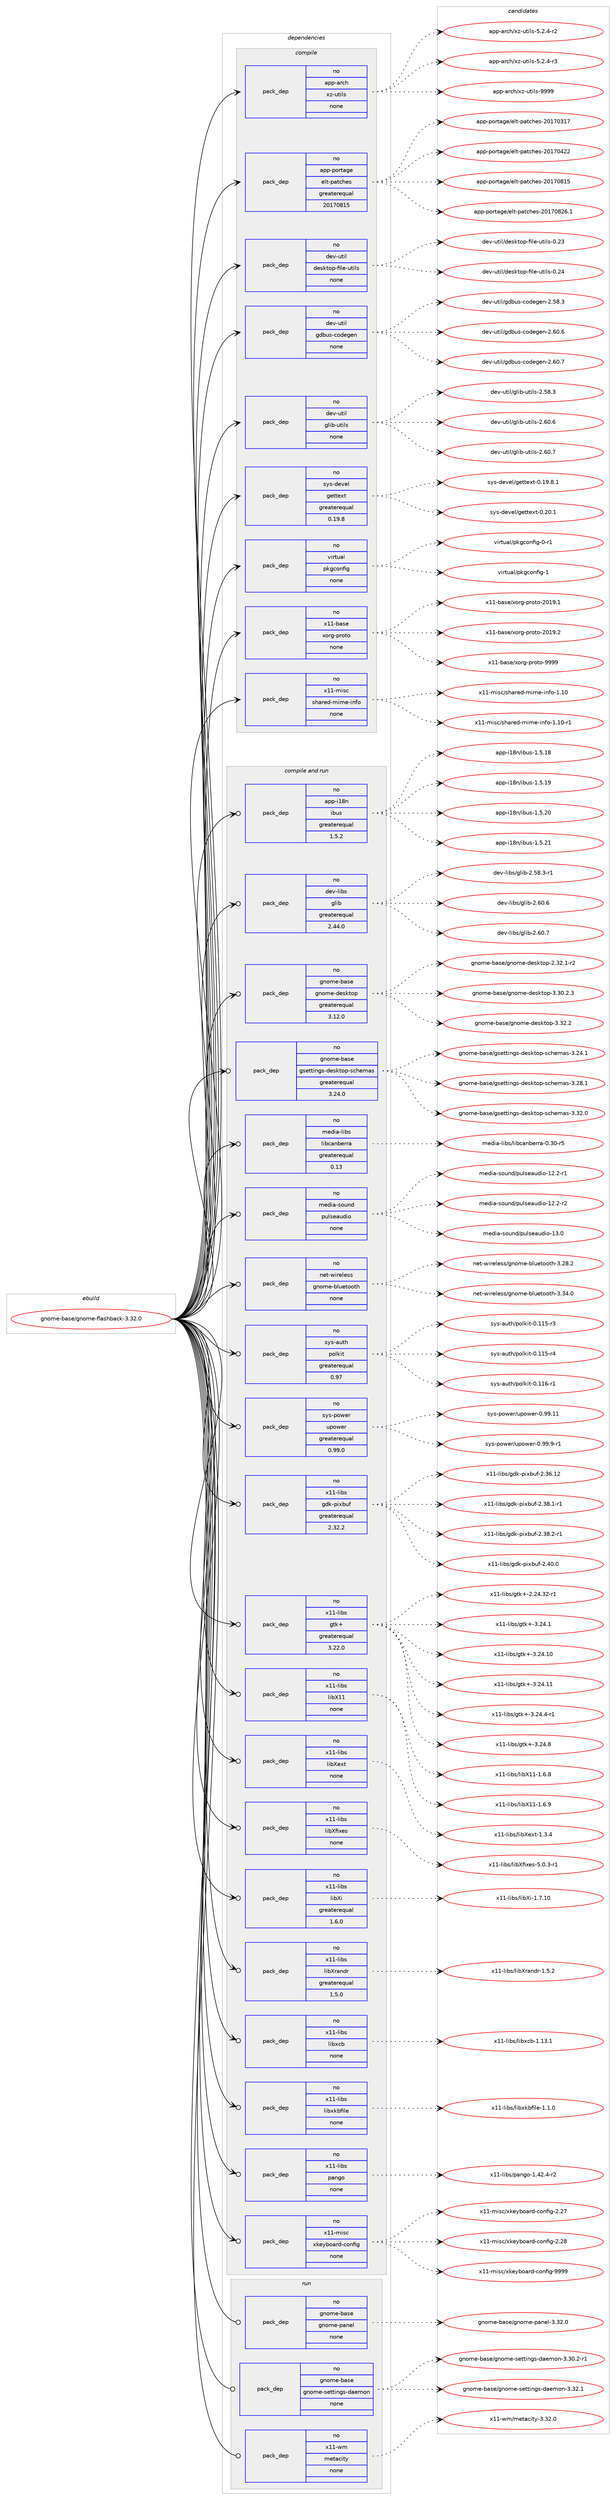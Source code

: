 digraph prolog {

# *************
# Graph options
# *************

newrank=true;
concentrate=true;
compound=true;
graph [rankdir=LR,fontname=Helvetica,fontsize=10,ranksep=1.5];#, ranksep=2.5, nodesep=0.2];
edge  [arrowhead=vee];
node  [fontname=Helvetica,fontsize=10];

# **********
# The ebuild
# **********

subgraph cluster_leftcol {
color=gray;
rank=same;
label=<<i>ebuild</i>>;
id [label="gnome-base/gnome-flashback-3.32.0", color=red, width=4, href="../gnome-base/gnome-flashback-3.32.0.svg"];
}

# ****************
# The dependencies
# ****************

subgraph cluster_midcol {
color=gray;
label=<<i>dependencies</i>>;
subgraph cluster_compile {
fillcolor="#eeeeee";
style=filled;
label=<<i>compile</i>>;
subgraph pack547376 {
dependency745436 [label=<<TABLE BORDER="0" CELLBORDER="1" CELLSPACING="0" CELLPADDING="4" WIDTH="220"><TR><TD ROWSPAN="6" CELLPADDING="30">pack_dep</TD></TR><TR><TD WIDTH="110">no</TD></TR><TR><TD>app-arch</TD></TR><TR><TD>xz-utils</TD></TR><TR><TD>none</TD></TR><TR><TD></TD></TR></TABLE>>, shape=none, color=blue];
}
id:e -> dependency745436:w [weight=20,style="solid",arrowhead="vee"];
subgraph pack547377 {
dependency745437 [label=<<TABLE BORDER="0" CELLBORDER="1" CELLSPACING="0" CELLPADDING="4" WIDTH="220"><TR><TD ROWSPAN="6" CELLPADDING="30">pack_dep</TD></TR><TR><TD WIDTH="110">no</TD></TR><TR><TD>app-portage</TD></TR><TR><TD>elt-patches</TD></TR><TR><TD>greaterequal</TD></TR><TR><TD>20170815</TD></TR></TABLE>>, shape=none, color=blue];
}
id:e -> dependency745437:w [weight=20,style="solid",arrowhead="vee"];
subgraph pack547378 {
dependency745438 [label=<<TABLE BORDER="0" CELLBORDER="1" CELLSPACING="0" CELLPADDING="4" WIDTH="220"><TR><TD ROWSPAN="6" CELLPADDING="30">pack_dep</TD></TR><TR><TD WIDTH="110">no</TD></TR><TR><TD>dev-util</TD></TR><TR><TD>desktop-file-utils</TD></TR><TR><TD>none</TD></TR><TR><TD></TD></TR></TABLE>>, shape=none, color=blue];
}
id:e -> dependency745438:w [weight=20,style="solid",arrowhead="vee"];
subgraph pack547379 {
dependency745439 [label=<<TABLE BORDER="0" CELLBORDER="1" CELLSPACING="0" CELLPADDING="4" WIDTH="220"><TR><TD ROWSPAN="6" CELLPADDING="30">pack_dep</TD></TR><TR><TD WIDTH="110">no</TD></TR><TR><TD>dev-util</TD></TR><TR><TD>gdbus-codegen</TD></TR><TR><TD>none</TD></TR><TR><TD></TD></TR></TABLE>>, shape=none, color=blue];
}
id:e -> dependency745439:w [weight=20,style="solid",arrowhead="vee"];
subgraph pack547380 {
dependency745440 [label=<<TABLE BORDER="0" CELLBORDER="1" CELLSPACING="0" CELLPADDING="4" WIDTH="220"><TR><TD ROWSPAN="6" CELLPADDING="30">pack_dep</TD></TR><TR><TD WIDTH="110">no</TD></TR><TR><TD>dev-util</TD></TR><TR><TD>glib-utils</TD></TR><TR><TD>none</TD></TR><TR><TD></TD></TR></TABLE>>, shape=none, color=blue];
}
id:e -> dependency745440:w [weight=20,style="solid",arrowhead="vee"];
subgraph pack547381 {
dependency745441 [label=<<TABLE BORDER="0" CELLBORDER="1" CELLSPACING="0" CELLPADDING="4" WIDTH="220"><TR><TD ROWSPAN="6" CELLPADDING="30">pack_dep</TD></TR><TR><TD WIDTH="110">no</TD></TR><TR><TD>sys-devel</TD></TR><TR><TD>gettext</TD></TR><TR><TD>greaterequal</TD></TR><TR><TD>0.19.8</TD></TR></TABLE>>, shape=none, color=blue];
}
id:e -> dependency745441:w [weight=20,style="solid",arrowhead="vee"];
subgraph pack547382 {
dependency745442 [label=<<TABLE BORDER="0" CELLBORDER="1" CELLSPACING="0" CELLPADDING="4" WIDTH="220"><TR><TD ROWSPAN="6" CELLPADDING="30">pack_dep</TD></TR><TR><TD WIDTH="110">no</TD></TR><TR><TD>virtual</TD></TR><TR><TD>pkgconfig</TD></TR><TR><TD>none</TD></TR><TR><TD></TD></TR></TABLE>>, shape=none, color=blue];
}
id:e -> dependency745442:w [weight=20,style="solid",arrowhead="vee"];
subgraph pack547383 {
dependency745443 [label=<<TABLE BORDER="0" CELLBORDER="1" CELLSPACING="0" CELLPADDING="4" WIDTH="220"><TR><TD ROWSPAN="6" CELLPADDING="30">pack_dep</TD></TR><TR><TD WIDTH="110">no</TD></TR><TR><TD>x11-base</TD></TR><TR><TD>xorg-proto</TD></TR><TR><TD>none</TD></TR><TR><TD></TD></TR></TABLE>>, shape=none, color=blue];
}
id:e -> dependency745443:w [weight=20,style="solid",arrowhead="vee"];
subgraph pack547384 {
dependency745444 [label=<<TABLE BORDER="0" CELLBORDER="1" CELLSPACING="0" CELLPADDING="4" WIDTH="220"><TR><TD ROWSPAN="6" CELLPADDING="30">pack_dep</TD></TR><TR><TD WIDTH="110">no</TD></TR><TR><TD>x11-misc</TD></TR><TR><TD>shared-mime-info</TD></TR><TR><TD>none</TD></TR><TR><TD></TD></TR></TABLE>>, shape=none, color=blue];
}
id:e -> dependency745444:w [weight=20,style="solid",arrowhead="vee"];
}
subgraph cluster_compileandrun {
fillcolor="#eeeeee";
style=filled;
label=<<i>compile and run</i>>;
subgraph pack547385 {
dependency745445 [label=<<TABLE BORDER="0" CELLBORDER="1" CELLSPACING="0" CELLPADDING="4" WIDTH="220"><TR><TD ROWSPAN="6" CELLPADDING="30">pack_dep</TD></TR><TR><TD WIDTH="110">no</TD></TR><TR><TD>app-i18n</TD></TR><TR><TD>ibus</TD></TR><TR><TD>greaterequal</TD></TR><TR><TD>1.5.2</TD></TR></TABLE>>, shape=none, color=blue];
}
id:e -> dependency745445:w [weight=20,style="solid",arrowhead="odotvee"];
subgraph pack547386 {
dependency745446 [label=<<TABLE BORDER="0" CELLBORDER="1" CELLSPACING="0" CELLPADDING="4" WIDTH="220"><TR><TD ROWSPAN="6" CELLPADDING="30">pack_dep</TD></TR><TR><TD WIDTH="110">no</TD></TR><TR><TD>dev-libs</TD></TR><TR><TD>glib</TD></TR><TR><TD>greaterequal</TD></TR><TR><TD>2.44.0</TD></TR></TABLE>>, shape=none, color=blue];
}
id:e -> dependency745446:w [weight=20,style="solid",arrowhead="odotvee"];
subgraph pack547387 {
dependency745447 [label=<<TABLE BORDER="0" CELLBORDER="1" CELLSPACING="0" CELLPADDING="4" WIDTH="220"><TR><TD ROWSPAN="6" CELLPADDING="30">pack_dep</TD></TR><TR><TD WIDTH="110">no</TD></TR><TR><TD>gnome-base</TD></TR><TR><TD>gnome-desktop</TD></TR><TR><TD>greaterequal</TD></TR><TR><TD>3.12.0</TD></TR></TABLE>>, shape=none, color=blue];
}
id:e -> dependency745447:w [weight=20,style="solid",arrowhead="odotvee"];
subgraph pack547388 {
dependency745448 [label=<<TABLE BORDER="0" CELLBORDER="1" CELLSPACING="0" CELLPADDING="4" WIDTH="220"><TR><TD ROWSPAN="6" CELLPADDING="30">pack_dep</TD></TR><TR><TD WIDTH="110">no</TD></TR><TR><TD>gnome-base</TD></TR><TR><TD>gsettings-desktop-schemas</TD></TR><TR><TD>greaterequal</TD></TR><TR><TD>3.24.0</TD></TR></TABLE>>, shape=none, color=blue];
}
id:e -> dependency745448:w [weight=20,style="solid",arrowhead="odotvee"];
subgraph pack547389 {
dependency745449 [label=<<TABLE BORDER="0" CELLBORDER="1" CELLSPACING="0" CELLPADDING="4" WIDTH="220"><TR><TD ROWSPAN="6" CELLPADDING="30">pack_dep</TD></TR><TR><TD WIDTH="110">no</TD></TR><TR><TD>media-libs</TD></TR><TR><TD>libcanberra</TD></TR><TR><TD>greaterequal</TD></TR><TR><TD>0.13</TD></TR></TABLE>>, shape=none, color=blue];
}
id:e -> dependency745449:w [weight=20,style="solid",arrowhead="odotvee"];
subgraph pack547390 {
dependency745450 [label=<<TABLE BORDER="0" CELLBORDER="1" CELLSPACING="0" CELLPADDING="4" WIDTH="220"><TR><TD ROWSPAN="6" CELLPADDING="30">pack_dep</TD></TR><TR><TD WIDTH="110">no</TD></TR><TR><TD>media-sound</TD></TR><TR><TD>pulseaudio</TD></TR><TR><TD>none</TD></TR><TR><TD></TD></TR></TABLE>>, shape=none, color=blue];
}
id:e -> dependency745450:w [weight=20,style="solid",arrowhead="odotvee"];
subgraph pack547391 {
dependency745451 [label=<<TABLE BORDER="0" CELLBORDER="1" CELLSPACING="0" CELLPADDING="4" WIDTH="220"><TR><TD ROWSPAN="6" CELLPADDING="30">pack_dep</TD></TR><TR><TD WIDTH="110">no</TD></TR><TR><TD>net-wireless</TD></TR><TR><TD>gnome-bluetooth</TD></TR><TR><TD>none</TD></TR><TR><TD></TD></TR></TABLE>>, shape=none, color=blue];
}
id:e -> dependency745451:w [weight=20,style="solid",arrowhead="odotvee"];
subgraph pack547392 {
dependency745452 [label=<<TABLE BORDER="0" CELLBORDER="1" CELLSPACING="0" CELLPADDING="4" WIDTH="220"><TR><TD ROWSPAN="6" CELLPADDING="30">pack_dep</TD></TR><TR><TD WIDTH="110">no</TD></TR><TR><TD>sys-auth</TD></TR><TR><TD>polkit</TD></TR><TR><TD>greaterequal</TD></TR><TR><TD>0.97</TD></TR></TABLE>>, shape=none, color=blue];
}
id:e -> dependency745452:w [weight=20,style="solid",arrowhead="odotvee"];
subgraph pack547393 {
dependency745453 [label=<<TABLE BORDER="0" CELLBORDER="1" CELLSPACING="0" CELLPADDING="4" WIDTH="220"><TR><TD ROWSPAN="6" CELLPADDING="30">pack_dep</TD></TR><TR><TD WIDTH="110">no</TD></TR><TR><TD>sys-power</TD></TR><TR><TD>upower</TD></TR><TR><TD>greaterequal</TD></TR><TR><TD>0.99.0</TD></TR></TABLE>>, shape=none, color=blue];
}
id:e -> dependency745453:w [weight=20,style="solid",arrowhead="odotvee"];
subgraph pack547394 {
dependency745454 [label=<<TABLE BORDER="0" CELLBORDER="1" CELLSPACING="0" CELLPADDING="4" WIDTH="220"><TR><TD ROWSPAN="6" CELLPADDING="30">pack_dep</TD></TR><TR><TD WIDTH="110">no</TD></TR><TR><TD>x11-libs</TD></TR><TR><TD>gdk-pixbuf</TD></TR><TR><TD>greaterequal</TD></TR><TR><TD>2.32.2</TD></TR></TABLE>>, shape=none, color=blue];
}
id:e -> dependency745454:w [weight=20,style="solid",arrowhead="odotvee"];
subgraph pack547395 {
dependency745455 [label=<<TABLE BORDER="0" CELLBORDER="1" CELLSPACING="0" CELLPADDING="4" WIDTH="220"><TR><TD ROWSPAN="6" CELLPADDING="30">pack_dep</TD></TR><TR><TD WIDTH="110">no</TD></TR><TR><TD>x11-libs</TD></TR><TR><TD>gtk+</TD></TR><TR><TD>greaterequal</TD></TR><TR><TD>3.22.0</TD></TR></TABLE>>, shape=none, color=blue];
}
id:e -> dependency745455:w [weight=20,style="solid",arrowhead="odotvee"];
subgraph pack547396 {
dependency745456 [label=<<TABLE BORDER="0" CELLBORDER="1" CELLSPACING="0" CELLPADDING="4" WIDTH="220"><TR><TD ROWSPAN="6" CELLPADDING="30">pack_dep</TD></TR><TR><TD WIDTH="110">no</TD></TR><TR><TD>x11-libs</TD></TR><TR><TD>libX11</TD></TR><TR><TD>none</TD></TR><TR><TD></TD></TR></TABLE>>, shape=none, color=blue];
}
id:e -> dependency745456:w [weight=20,style="solid",arrowhead="odotvee"];
subgraph pack547397 {
dependency745457 [label=<<TABLE BORDER="0" CELLBORDER="1" CELLSPACING="0" CELLPADDING="4" WIDTH="220"><TR><TD ROWSPAN="6" CELLPADDING="30">pack_dep</TD></TR><TR><TD WIDTH="110">no</TD></TR><TR><TD>x11-libs</TD></TR><TR><TD>libXext</TD></TR><TR><TD>none</TD></TR><TR><TD></TD></TR></TABLE>>, shape=none, color=blue];
}
id:e -> dependency745457:w [weight=20,style="solid",arrowhead="odotvee"];
subgraph pack547398 {
dependency745458 [label=<<TABLE BORDER="0" CELLBORDER="1" CELLSPACING="0" CELLPADDING="4" WIDTH="220"><TR><TD ROWSPAN="6" CELLPADDING="30">pack_dep</TD></TR><TR><TD WIDTH="110">no</TD></TR><TR><TD>x11-libs</TD></TR><TR><TD>libXfixes</TD></TR><TR><TD>none</TD></TR><TR><TD></TD></TR></TABLE>>, shape=none, color=blue];
}
id:e -> dependency745458:w [weight=20,style="solid",arrowhead="odotvee"];
subgraph pack547399 {
dependency745459 [label=<<TABLE BORDER="0" CELLBORDER="1" CELLSPACING="0" CELLPADDING="4" WIDTH="220"><TR><TD ROWSPAN="6" CELLPADDING="30">pack_dep</TD></TR><TR><TD WIDTH="110">no</TD></TR><TR><TD>x11-libs</TD></TR><TR><TD>libXi</TD></TR><TR><TD>greaterequal</TD></TR><TR><TD>1.6.0</TD></TR></TABLE>>, shape=none, color=blue];
}
id:e -> dependency745459:w [weight=20,style="solid",arrowhead="odotvee"];
subgraph pack547400 {
dependency745460 [label=<<TABLE BORDER="0" CELLBORDER="1" CELLSPACING="0" CELLPADDING="4" WIDTH="220"><TR><TD ROWSPAN="6" CELLPADDING="30">pack_dep</TD></TR><TR><TD WIDTH="110">no</TD></TR><TR><TD>x11-libs</TD></TR><TR><TD>libXrandr</TD></TR><TR><TD>greaterequal</TD></TR><TR><TD>1.5.0</TD></TR></TABLE>>, shape=none, color=blue];
}
id:e -> dependency745460:w [weight=20,style="solid",arrowhead="odotvee"];
subgraph pack547401 {
dependency745461 [label=<<TABLE BORDER="0" CELLBORDER="1" CELLSPACING="0" CELLPADDING="4" WIDTH="220"><TR><TD ROWSPAN="6" CELLPADDING="30">pack_dep</TD></TR><TR><TD WIDTH="110">no</TD></TR><TR><TD>x11-libs</TD></TR><TR><TD>libxcb</TD></TR><TR><TD>none</TD></TR><TR><TD></TD></TR></TABLE>>, shape=none, color=blue];
}
id:e -> dependency745461:w [weight=20,style="solid",arrowhead="odotvee"];
subgraph pack547402 {
dependency745462 [label=<<TABLE BORDER="0" CELLBORDER="1" CELLSPACING="0" CELLPADDING="4" WIDTH="220"><TR><TD ROWSPAN="6" CELLPADDING="30">pack_dep</TD></TR><TR><TD WIDTH="110">no</TD></TR><TR><TD>x11-libs</TD></TR><TR><TD>libxkbfile</TD></TR><TR><TD>none</TD></TR><TR><TD></TD></TR></TABLE>>, shape=none, color=blue];
}
id:e -> dependency745462:w [weight=20,style="solid",arrowhead="odotvee"];
subgraph pack547403 {
dependency745463 [label=<<TABLE BORDER="0" CELLBORDER="1" CELLSPACING="0" CELLPADDING="4" WIDTH="220"><TR><TD ROWSPAN="6" CELLPADDING="30">pack_dep</TD></TR><TR><TD WIDTH="110">no</TD></TR><TR><TD>x11-libs</TD></TR><TR><TD>pango</TD></TR><TR><TD>none</TD></TR><TR><TD></TD></TR></TABLE>>, shape=none, color=blue];
}
id:e -> dependency745463:w [weight=20,style="solid",arrowhead="odotvee"];
subgraph pack547404 {
dependency745464 [label=<<TABLE BORDER="0" CELLBORDER="1" CELLSPACING="0" CELLPADDING="4" WIDTH="220"><TR><TD ROWSPAN="6" CELLPADDING="30">pack_dep</TD></TR><TR><TD WIDTH="110">no</TD></TR><TR><TD>x11-misc</TD></TR><TR><TD>xkeyboard-config</TD></TR><TR><TD>none</TD></TR><TR><TD></TD></TR></TABLE>>, shape=none, color=blue];
}
id:e -> dependency745464:w [weight=20,style="solid",arrowhead="odotvee"];
}
subgraph cluster_run {
fillcolor="#eeeeee";
style=filled;
label=<<i>run</i>>;
subgraph pack547405 {
dependency745465 [label=<<TABLE BORDER="0" CELLBORDER="1" CELLSPACING="0" CELLPADDING="4" WIDTH="220"><TR><TD ROWSPAN="6" CELLPADDING="30">pack_dep</TD></TR><TR><TD WIDTH="110">no</TD></TR><TR><TD>gnome-base</TD></TR><TR><TD>gnome-panel</TD></TR><TR><TD>none</TD></TR><TR><TD></TD></TR></TABLE>>, shape=none, color=blue];
}
id:e -> dependency745465:w [weight=20,style="solid",arrowhead="odot"];
subgraph pack547406 {
dependency745466 [label=<<TABLE BORDER="0" CELLBORDER="1" CELLSPACING="0" CELLPADDING="4" WIDTH="220"><TR><TD ROWSPAN="6" CELLPADDING="30">pack_dep</TD></TR><TR><TD WIDTH="110">no</TD></TR><TR><TD>gnome-base</TD></TR><TR><TD>gnome-settings-daemon</TD></TR><TR><TD>none</TD></TR><TR><TD></TD></TR></TABLE>>, shape=none, color=blue];
}
id:e -> dependency745466:w [weight=20,style="solid",arrowhead="odot"];
subgraph pack547407 {
dependency745467 [label=<<TABLE BORDER="0" CELLBORDER="1" CELLSPACING="0" CELLPADDING="4" WIDTH="220"><TR><TD ROWSPAN="6" CELLPADDING="30">pack_dep</TD></TR><TR><TD WIDTH="110">no</TD></TR><TR><TD>x11-wm</TD></TR><TR><TD>metacity</TD></TR><TR><TD>none</TD></TR><TR><TD></TD></TR></TABLE>>, shape=none, color=blue];
}
id:e -> dependency745467:w [weight=20,style="solid",arrowhead="odot"];
}
}

# **************
# The candidates
# **************

subgraph cluster_choices {
rank=same;
color=gray;
label=<<i>candidates</i>>;

subgraph choice547376 {
color=black;
nodesep=1;
choice9711211245971149910447120122451171161051081154553465046524511450 [label="app-arch/xz-utils-5.2.4-r2", color=red, width=4,href="../app-arch/xz-utils-5.2.4-r2.svg"];
choice9711211245971149910447120122451171161051081154553465046524511451 [label="app-arch/xz-utils-5.2.4-r3", color=red, width=4,href="../app-arch/xz-utils-5.2.4-r3.svg"];
choice9711211245971149910447120122451171161051081154557575757 [label="app-arch/xz-utils-9999", color=red, width=4,href="../app-arch/xz-utils-9999.svg"];
dependency745436:e -> choice9711211245971149910447120122451171161051081154553465046524511450:w [style=dotted,weight="100"];
dependency745436:e -> choice9711211245971149910447120122451171161051081154553465046524511451:w [style=dotted,weight="100"];
dependency745436:e -> choice9711211245971149910447120122451171161051081154557575757:w [style=dotted,weight="100"];
}
subgraph choice547377 {
color=black;
nodesep=1;
choice97112112451121111141169710310147101108116451129711699104101115455048495548514955 [label="app-portage/elt-patches-20170317", color=red, width=4,href="../app-portage/elt-patches-20170317.svg"];
choice97112112451121111141169710310147101108116451129711699104101115455048495548525050 [label="app-portage/elt-patches-20170422", color=red, width=4,href="../app-portage/elt-patches-20170422.svg"];
choice97112112451121111141169710310147101108116451129711699104101115455048495548564953 [label="app-portage/elt-patches-20170815", color=red, width=4,href="../app-portage/elt-patches-20170815.svg"];
choice971121124511211111411697103101471011081164511297116991041011154550484955485650544649 [label="app-portage/elt-patches-20170826.1", color=red, width=4,href="../app-portage/elt-patches-20170826.1.svg"];
dependency745437:e -> choice97112112451121111141169710310147101108116451129711699104101115455048495548514955:w [style=dotted,weight="100"];
dependency745437:e -> choice97112112451121111141169710310147101108116451129711699104101115455048495548525050:w [style=dotted,weight="100"];
dependency745437:e -> choice97112112451121111141169710310147101108116451129711699104101115455048495548564953:w [style=dotted,weight="100"];
dependency745437:e -> choice971121124511211111411697103101471011081164511297116991041011154550484955485650544649:w [style=dotted,weight="100"];
}
subgraph choice547378 {
color=black;
nodesep=1;
choice100101118451171161051084710010111510711611111245102105108101451171161051081154548465051 [label="dev-util/desktop-file-utils-0.23", color=red, width=4,href="../dev-util/desktop-file-utils-0.23.svg"];
choice100101118451171161051084710010111510711611111245102105108101451171161051081154548465052 [label="dev-util/desktop-file-utils-0.24", color=red, width=4,href="../dev-util/desktop-file-utils-0.24.svg"];
dependency745438:e -> choice100101118451171161051084710010111510711611111245102105108101451171161051081154548465051:w [style=dotted,weight="100"];
dependency745438:e -> choice100101118451171161051084710010111510711611111245102105108101451171161051081154548465052:w [style=dotted,weight="100"];
}
subgraph choice547379 {
color=black;
nodesep=1;
choice100101118451171161051084710310098117115459911110010110310111045504653564651 [label="dev-util/gdbus-codegen-2.58.3", color=red, width=4,href="../dev-util/gdbus-codegen-2.58.3.svg"];
choice100101118451171161051084710310098117115459911110010110310111045504654484654 [label="dev-util/gdbus-codegen-2.60.6", color=red, width=4,href="../dev-util/gdbus-codegen-2.60.6.svg"];
choice100101118451171161051084710310098117115459911110010110310111045504654484655 [label="dev-util/gdbus-codegen-2.60.7", color=red, width=4,href="../dev-util/gdbus-codegen-2.60.7.svg"];
dependency745439:e -> choice100101118451171161051084710310098117115459911110010110310111045504653564651:w [style=dotted,weight="100"];
dependency745439:e -> choice100101118451171161051084710310098117115459911110010110310111045504654484654:w [style=dotted,weight="100"];
dependency745439:e -> choice100101118451171161051084710310098117115459911110010110310111045504654484655:w [style=dotted,weight="100"];
}
subgraph choice547380 {
color=black;
nodesep=1;
choice1001011184511711610510847103108105984511711610510811545504653564651 [label="dev-util/glib-utils-2.58.3", color=red, width=4,href="../dev-util/glib-utils-2.58.3.svg"];
choice1001011184511711610510847103108105984511711610510811545504654484654 [label="dev-util/glib-utils-2.60.6", color=red, width=4,href="../dev-util/glib-utils-2.60.6.svg"];
choice1001011184511711610510847103108105984511711610510811545504654484655 [label="dev-util/glib-utils-2.60.7", color=red, width=4,href="../dev-util/glib-utils-2.60.7.svg"];
dependency745440:e -> choice1001011184511711610510847103108105984511711610510811545504653564651:w [style=dotted,weight="100"];
dependency745440:e -> choice1001011184511711610510847103108105984511711610510811545504654484654:w [style=dotted,weight="100"];
dependency745440:e -> choice1001011184511711610510847103108105984511711610510811545504654484655:w [style=dotted,weight="100"];
}
subgraph choice547381 {
color=black;
nodesep=1;
choice1151211154510010111810110847103101116116101120116454846495746564649 [label="sys-devel/gettext-0.19.8.1", color=red, width=4,href="../sys-devel/gettext-0.19.8.1.svg"];
choice115121115451001011181011084710310111611610112011645484650484649 [label="sys-devel/gettext-0.20.1", color=red, width=4,href="../sys-devel/gettext-0.20.1.svg"];
dependency745441:e -> choice1151211154510010111810110847103101116116101120116454846495746564649:w [style=dotted,weight="100"];
dependency745441:e -> choice115121115451001011181011084710310111611610112011645484650484649:w [style=dotted,weight="100"];
}
subgraph choice547382 {
color=black;
nodesep=1;
choice11810511411611797108471121071039911111010210510345484511449 [label="virtual/pkgconfig-0-r1", color=red, width=4,href="../virtual/pkgconfig-0-r1.svg"];
choice1181051141161179710847112107103991111101021051034549 [label="virtual/pkgconfig-1", color=red, width=4,href="../virtual/pkgconfig-1.svg"];
dependency745442:e -> choice11810511411611797108471121071039911111010210510345484511449:w [style=dotted,weight="100"];
dependency745442:e -> choice1181051141161179710847112107103991111101021051034549:w [style=dotted,weight="100"];
}
subgraph choice547383 {
color=black;
nodesep=1;
choice1204949459897115101471201111141034511211411111611145504849574649 [label="x11-base/xorg-proto-2019.1", color=red, width=4,href="../x11-base/xorg-proto-2019.1.svg"];
choice1204949459897115101471201111141034511211411111611145504849574650 [label="x11-base/xorg-proto-2019.2", color=red, width=4,href="../x11-base/xorg-proto-2019.2.svg"];
choice120494945989711510147120111114103451121141111161114557575757 [label="x11-base/xorg-proto-9999", color=red, width=4,href="../x11-base/xorg-proto-9999.svg"];
dependency745443:e -> choice1204949459897115101471201111141034511211411111611145504849574649:w [style=dotted,weight="100"];
dependency745443:e -> choice1204949459897115101471201111141034511211411111611145504849574650:w [style=dotted,weight="100"];
dependency745443:e -> choice120494945989711510147120111114103451121141111161114557575757:w [style=dotted,weight="100"];
}
subgraph choice547384 {
color=black;
nodesep=1;
choice12049494510910511599471151049711410110045109105109101451051101021114549464948 [label="x11-misc/shared-mime-info-1.10", color=red, width=4,href="../x11-misc/shared-mime-info-1.10.svg"];
choice120494945109105115994711510497114101100451091051091014510511010211145494649484511449 [label="x11-misc/shared-mime-info-1.10-r1", color=red, width=4,href="../x11-misc/shared-mime-info-1.10-r1.svg"];
dependency745444:e -> choice12049494510910511599471151049711410110045109105109101451051101021114549464948:w [style=dotted,weight="100"];
dependency745444:e -> choice120494945109105115994711510497114101100451091051091014510511010211145494649484511449:w [style=dotted,weight="100"];
}
subgraph choice547385 {
color=black;
nodesep=1;
choice97112112451054956110471059811711545494653464956 [label="app-i18n/ibus-1.5.18", color=red, width=4,href="../app-i18n/ibus-1.5.18.svg"];
choice97112112451054956110471059811711545494653464957 [label="app-i18n/ibus-1.5.19", color=red, width=4,href="../app-i18n/ibus-1.5.19.svg"];
choice97112112451054956110471059811711545494653465048 [label="app-i18n/ibus-1.5.20", color=red, width=4,href="../app-i18n/ibus-1.5.20.svg"];
choice97112112451054956110471059811711545494653465049 [label="app-i18n/ibus-1.5.21", color=red, width=4,href="../app-i18n/ibus-1.5.21.svg"];
dependency745445:e -> choice97112112451054956110471059811711545494653464956:w [style=dotted,weight="100"];
dependency745445:e -> choice97112112451054956110471059811711545494653464957:w [style=dotted,weight="100"];
dependency745445:e -> choice97112112451054956110471059811711545494653465048:w [style=dotted,weight="100"];
dependency745445:e -> choice97112112451054956110471059811711545494653465049:w [style=dotted,weight="100"];
}
subgraph choice547386 {
color=black;
nodesep=1;
choice10010111845108105981154710310810598455046535646514511449 [label="dev-libs/glib-2.58.3-r1", color=red, width=4,href="../dev-libs/glib-2.58.3-r1.svg"];
choice1001011184510810598115471031081059845504654484654 [label="dev-libs/glib-2.60.6", color=red, width=4,href="../dev-libs/glib-2.60.6.svg"];
choice1001011184510810598115471031081059845504654484655 [label="dev-libs/glib-2.60.7", color=red, width=4,href="../dev-libs/glib-2.60.7.svg"];
dependency745446:e -> choice10010111845108105981154710310810598455046535646514511449:w [style=dotted,weight="100"];
dependency745446:e -> choice1001011184510810598115471031081059845504654484654:w [style=dotted,weight="100"];
dependency745446:e -> choice1001011184510810598115471031081059845504654484655:w [style=dotted,weight="100"];
}
subgraph choice547387 {
color=black;
nodesep=1;
choice1031101111091014598971151014710311011110910145100101115107116111112455046515046494511450 [label="gnome-base/gnome-desktop-2.32.1-r2", color=red, width=4,href="../gnome-base/gnome-desktop-2.32.1-r2.svg"];
choice1031101111091014598971151014710311011110910145100101115107116111112455146514846504651 [label="gnome-base/gnome-desktop-3.30.2.3", color=red, width=4,href="../gnome-base/gnome-desktop-3.30.2.3.svg"];
choice103110111109101459897115101471031101111091014510010111510711611111245514651504650 [label="gnome-base/gnome-desktop-3.32.2", color=red, width=4,href="../gnome-base/gnome-desktop-3.32.2.svg"];
dependency745447:e -> choice1031101111091014598971151014710311011110910145100101115107116111112455046515046494511450:w [style=dotted,weight="100"];
dependency745447:e -> choice1031101111091014598971151014710311011110910145100101115107116111112455146514846504651:w [style=dotted,weight="100"];
dependency745447:e -> choice103110111109101459897115101471031101111091014510010111510711611111245514651504650:w [style=dotted,weight="100"];
}
subgraph choice547388 {
color=black;
nodesep=1;
choice103110111109101459897115101471031151011161161051101031154510010111510711611111245115991041011099711545514650524649 [label="gnome-base/gsettings-desktop-schemas-3.24.1", color=red, width=4,href="../gnome-base/gsettings-desktop-schemas-3.24.1.svg"];
choice103110111109101459897115101471031151011161161051101031154510010111510711611111245115991041011099711545514650564649 [label="gnome-base/gsettings-desktop-schemas-3.28.1", color=red, width=4,href="../gnome-base/gsettings-desktop-schemas-3.28.1.svg"];
choice103110111109101459897115101471031151011161161051101031154510010111510711611111245115991041011099711545514651504648 [label="gnome-base/gsettings-desktop-schemas-3.32.0", color=red, width=4,href="../gnome-base/gsettings-desktop-schemas-3.32.0.svg"];
dependency745448:e -> choice103110111109101459897115101471031151011161161051101031154510010111510711611111245115991041011099711545514650524649:w [style=dotted,weight="100"];
dependency745448:e -> choice103110111109101459897115101471031151011161161051101031154510010111510711611111245115991041011099711545514650564649:w [style=dotted,weight="100"];
dependency745448:e -> choice103110111109101459897115101471031151011161161051101031154510010111510711611111245115991041011099711545514651504648:w [style=dotted,weight="100"];
}
subgraph choice547389 {
color=black;
nodesep=1;
choice10910110010597451081059811547108105989997110981011141149745484651484511453 [label="media-libs/libcanberra-0.30-r5", color=red, width=4,href="../media-libs/libcanberra-0.30-r5.svg"];
dependency745449:e -> choice10910110010597451081059811547108105989997110981011141149745484651484511453:w [style=dotted,weight="100"];
}
subgraph choice547390 {
color=black;
nodesep=1;
choice1091011001059745115111117110100471121171081151019711710010511145495046504511449 [label="media-sound/pulseaudio-12.2-r1", color=red, width=4,href="../media-sound/pulseaudio-12.2-r1.svg"];
choice1091011001059745115111117110100471121171081151019711710010511145495046504511450 [label="media-sound/pulseaudio-12.2-r2", color=red, width=4,href="../media-sound/pulseaudio-12.2-r2.svg"];
choice109101100105974511511111711010047112117108115101971171001051114549514648 [label="media-sound/pulseaudio-13.0", color=red, width=4,href="../media-sound/pulseaudio-13.0.svg"];
dependency745450:e -> choice1091011001059745115111117110100471121171081151019711710010511145495046504511449:w [style=dotted,weight="100"];
dependency745450:e -> choice1091011001059745115111117110100471121171081151019711710010511145495046504511450:w [style=dotted,weight="100"];
dependency745450:e -> choice109101100105974511511111711010047112117108115101971171001051114549514648:w [style=dotted,weight="100"];
}
subgraph choice547391 {
color=black;
nodesep=1;
choice1101011164511910511410110810111511547103110111109101459810811710111611111111610445514650564650 [label="net-wireless/gnome-bluetooth-3.28.2", color=red, width=4,href="../net-wireless/gnome-bluetooth-3.28.2.svg"];
choice1101011164511910511410110810111511547103110111109101459810811710111611111111610445514651524648 [label="net-wireless/gnome-bluetooth-3.34.0", color=red, width=4,href="../net-wireless/gnome-bluetooth-3.34.0.svg"];
dependency745451:e -> choice1101011164511910511410110810111511547103110111109101459810811710111611111111610445514650564650:w [style=dotted,weight="100"];
dependency745451:e -> choice1101011164511910511410110810111511547103110111109101459810811710111611111111610445514651524648:w [style=dotted,weight="100"];
}
subgraph choice547392 {
color=black;
nodesep=1;
choice1151211154597117116104471121111081071051164548464949534511451 [label="sys-auth/polkit-0.115-r3", color=red, width=4,href="../sys-auth/polkit-0.115-r3.svg"];
choice1151211154597117116104471121111081071051164548464949534511452 [label="sys-auth/polkit-0.115-r4", color=red, width=4,href="../sys-auth/polkit-0.115-r4.svg"];
choice1151211154597117116104471121111081071051164548464949544511449 [label="sys-auth/polkit-0.116-r1", color=red, width=4,href="../sys-auth/polkit-0.116-r1.svg"];
dependency745452:e -> choice1151211154597117116104471121111081071051164548464949534511451:w [style=dotted,weight="100"];
dependency745452:e -> choice1151211154597117116104471121111081071051164548464949534511452:w [style=dotted,weight="100"];
dependency745452:e -> choice1151211154597117116104471121111081071051164548464949544511449:w [style=dotted,weight="100"];
}
subgraph choice547393 {
color=black;
nodesep=1;
choice11512111545112111119101114471171121111191011144548465757464949 [label="sys-power/upower-0.99.11", color=red, width=4,href="../sys-power/upower-0.99.11.svg"];
choice1151211154511211111910111447117112111119101114454846575746574511449 [label="sys-power/upower-0.99.9-r1", color=red, width=4,href="../sys-power/upower-0.99.9-r1.svg"];
dependency745453:e -> choice11512111545112111119101114471171121111191011144548465757464949:w [style=dotted,weight="100"];
dependency745453:e -> choice1151211154511211111910111447117112111119101114454846575746574511449:w [style=dotted,weight="100"];
}
subgraph choice547394 {
color=black;
nodesep=1;
choice120494945108105981154710310010745112105120981171024550465154464950 [label="x11-libs/gdk-pixbuf-2.36.12", color=red, width=4,href="../x11-libs/gdk-pixbuf-2.36.12.svg"];
choice12049494510810598115471031001074511210512098117102455046515646494511449 [label="x11-libs/gdk-pixbuf-2.38.1-r1", color=red, width=4,href="../x11-libs/gdk-pixbuf-2.38.1-r1.svg"];
choice12049494510810598115471031001074511210512098117102455046515646504511449 [label="x11-libs/gdk-pixbuf-2.38.2-r1", color=red, width=4,href="../x11-libs/gdk-pixbuf-2.38.2-r1.svg"];
choice1204949451081059811547103100107451121051209811710245504652484648 [label="x11-libs/gdk-pixbuf-2.40.0", color=red, width=4,href="../x11-libs/gdk-pixbuf-2.40.0.svg"];
dependency745454:e -> choice120494945108105981154710310010745112105120981171024550465154464950:w [style=dotted,weight="100"];
dependency745454:e -> choice12049494510810598115471031001074511210512098117102455046515646494511449:w [style=dotted,weight="100"];
dependency745454:e -> choice12049494510810598115471031001074511210512098117102455046515646504511449:w [style=dotted,weight="100"];
dependency745454:e -> choice1204949451081059811547103100107451121051209811710245504652484648:w [style=dotted,weight="100"];
}
subgraph choice547395 {
color=black;
nodesep=1;
choice12049494510810598115471031161074345504650524651504511449 [label="x11-libs/gtk+-2.24.32-r1", color=red, width=4,href="../x11-libs/gtk+-2.24.32-r1.svg"];
choice12049494510810598115471031161074345514650524649 [label="x11-libs/gtk+-3.24.1", color=red, width=4,href="../x11-libs/gtk+-3.24.1.svg"];
choice1204949451081059811547103116107434551465052464948 [label="x11-libs/gtk+-3.24.10", color=red, width=4,href="../x11-libs/gtk+-3.24.10.svg"];
choice1204949451081059811547103116107434551465052464949 [label="x11-libs/gtk+-3.24.11", color=red, width=4,href="../x11-libs/gtk+-3.24.11.svg"];
choice120494945108105981154710311610743455146505246524511449 [label="x11-libs/gtk+-3.24.4-r1", color=red, width=4,href="../x11-libs/gtk+-3.24.4-r1.svg"];
choice12049494510810598115471031161074345514650524656 [label="x11-libs/gtk+-3.24.8", color=red, width=4,href="../x11-libs/gtk+-3.24.8.svg"];
dependency745455:e -> choice12049494510810598115471031161074345504650524651504511449:w [style=dotted,weight="100"];
dependency745455:e -> choice12049494510810598115471031161074345514650524649:w [style=dotted,weight="100"];
dependency745455:e -> choice1204949451081059811547103116107434551465052464948:w [style=dotted,weight="100"];
dependency745455:e -> choice1204949451081059811547103116107434551465052464949:w [style=dotted,weight="100"];
dependency745455:e -> choice120494945108105981154710311610743455146505246524511449:w [style=dotted,weight="100"];
dependency745455:e -> choice12049494510810598115471031161074345514650524656:w [style=dotted,weight="100"];
}
subgraph choice547396 {
color=black;
nodesep=1;
choice120494945108105981154710810598884949454946544656 [label="x11-libs/libX11-1.6.8", color=red, width=4,href="../x11-libs/libX11-1.6.8.svg"];
choice120494945108105981154710810598884949454946544657 [label="x11-libs/libX11-1.6.9", color=red, width=4,href="../x11-libs/libX11-1.6.9.svg"];
dependency745456:e -> choice120494945108105981154710810598884949454946544656:w [style=dotted,weight="100"];
dependency745456:e -> choice120494945108105981154710810598884949454946544657:w [style=dotted,weight="100"];
}
subgraph choice547397 {
color=black;
nodesep=1;
choice12049494510810598115471081059888101120116454946514652 [label="x11-libs/libXext-1.3.4", color=red, width=4,href="../x11-libs/libXext-1.3.4.svg"];
dependency745457:e -> choice12049494510810598115471081059888101120116454946514652:w [style=dotted,weight="100"];
}
subgraph choice547398 {
color=black;
nodesep=1;
choice120494945108105981154710810598881021051201011154553464846514511449 [label="x11-libs/libXfixes-5.0.3-r1", color=red, width=4,href="../x11-libs/libXfixes-5.0.3-r1.svg"];
dependency745458:e -> choice120494945108105981154710810598881021051201011154553464846514511449:w [style=dotted,weight="100"];
}
subgraph choice547399 {
color=black;
nodesep=1;
choice1204949451081059811547108105988810545494655464948 [label="x11-libs/libXi-1.7.10", color=red, width=4,href="../x11-libs/libXi-1.7.10.svg"];
dependency745459:e -> choice1204949451081059811547108105988810545494655464948:w [style=dotted,weight="100"];
}
subgraph choice547400 {
color=black;
nodesep=1;
choice1204949451081059811547108105988811497110100114454946534650 [label="x11-libs/libXrandr-1.5.2", color=red, width=4,href="../x11-libs/libXrandr-1.5.2.svg"];
dependency745460:e -> choice1204949451081059811547108105988811497110100114454946534650:w [style=dotted,weight="100"];
}
subgraph choice547401 {
color=black;
nodesep=1;
choice120494945108105981154710810598120999845494649514649 [label="x11-libs/libxcb-1.13.1", color=red, width=4,href="../x11-libs/libxcb-1.13.1.svg"];
dependency745461:e -> choice120494945108105981154710810598120999845494649514649:w [style=dotted,weight="100"];
}
subgraph choice547402 {
color=black;
nodesep=1;
choice12049494510810598115471081059812010798102105108101454946494648 [label="x11-libs/libxkbfile-1.1.0", color=red, width=4,href="../x11-libs/libxkbfile-1.1.0.svg"];
dependency745462:e -> choice12049494510810598115471081059812010798102105108101454946494648:w [style=dotted,weight="100"];
}
subgraph choice547403 {
color=black;
nodesep=1;
choice120494945108105981154711297110103111454946525046524511450 [label="x11-libs/pango-1.42.4-r2", color=red, width=4,href="../x11-libs/pango-1.42.4-r2.svg"];
dependency745463:e -> choice120494945108105981154711297110103111454946525046524511450:w [style=dotted,weight="100"];
}
subgraph choice547404 {
color=black;
nodesep=1;
choice1204949451091051159947120107101121981119711410045991111101021051034550465055 [label="x11-misc/xkeyboard-config-2.27", color=red, width=4,href="../x11-misc/xkeyboard-config-2.27.svg"];
choice1204949451091051159947120107101121981119711410045991111101021051034550465056 [label="x11-misc/xkeyboard-config-2.28", color=red, width=4,href="../x11-misc/xkeyboard-config-2.28.svg"];
choice1204949451091051159947120107101121981119711410045991111101021051034557575757 [label="x11-misc/xkeyboard-config-9999", color=red, width=4,href="../x11-misc/xkeyboard-config-9999.svg"];
dependency745464:e -> choice1204949451091051159947120107101121981119711410045991111101021051034550465055:w [style=dotted,weight="100"];
dependency745464:e -> choice1204949451091051159947120107101121981119711410045991111101021051034550465056:w [style=dotted,weight="100"];
dependency745464:e -> choice1204949451091051159947120107101121981119711410045991111101021051034557575757:w [style=dotted,weight="100"];
}
subgraph choice547405 {
color=black;
nodesep=1;
choice10311011110910145989711510147103110111109101451129711010110845514651504648 [label="gnome-base/gnome-panel-3.32.0", color=red, width=4,href="../gnome-base/gnome-panel-3.32.0.svg"];
dependency745465:e -> choice10311011110910145989711510147103110111109101451129711010110845514651504648:w [style=dotted,weight="100"];
}
subgraph choice547406 {
color=black;
nodesep=1;
choice10311011110910145989711510147103110111109101451151011161161051101031154510097101109111110455146514846504511449 [label="gnome-base/gnome-settings-daemon-3.30.2-r1", color=red, width=4,href="../gnome-base/gnome-settings-daemon-3.30.2-r1.svg"];
choice1031101111091014598971151014710311011110910145115101116116105110103115451009710110911111045514651504649 [label="gnome-base/gnome-settings-daemon-3.32.1", color=red, width=4,href="../gnome-base/gnome-settings-daemon-3.32.1.svg"];
dependency745466:e -> choice10311011110910145989711510147103110111109101451151011161161051101031154510097101109111110455146514846504511449:w [style=dotted,weight="100"];
dependency745466:e -> choice1031101111091014598971151014710311011110910145115101116116105110103115451009710110911111045514651504649:w [style=dotted,weight="100"];
}
subgraph choice547407 {
color=black;
nodesep=1;
choice12049494511910947109101116979910511612145514651504648 [label="x11-wm/metacity-3.32.0", color=red, width=4,href="../x11-wm/metacity-3.32.0.svg"];
dependency745467:e -> choice12049494511910947109101116979910511612145514651504648:w [style=dotted,weight="100"];
}
}

}
